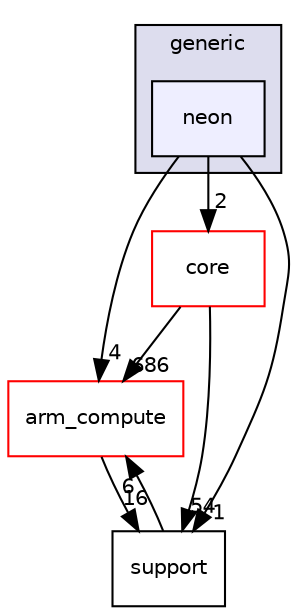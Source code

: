 digraph "src/cpu/kernels/reduction_layer/generic/neon" {
  compound=true
  node [ fontsize="10", fontname="Helvetica"];
  edge [ labelfontsize="10", labelfontname="Helvetica"];
  subgraph clusterdir_31960eccdcf990e2b11ceb95d28fd6a0 {
    graph [ bgcolor="#ddddee", pencolor="black", label="generic" fontname="Helvetica", fontsize="10", URL="dir_31960eccdcf990e2b11ceb95d28fd6a0.xhtml"]
  dir_cf5f5aa7b3cb0fefa87f474e6d9ba533 [shape=box, label="neon", style="filled", fillcolor="#eeeeff", pencolor="black", URL="dir_cf5f5aa7b3cb0fefa87f474e6d9ba533.xhtml"];
  }
  dir_214608ef36d61442cb2b0c1c4e9a7def [shape=box label="arm_compute" fillcolor="white" style="filled" color="red" URL="dir_214608ef36d61442cb2b0c1c4e9a7def.xhtml"];
  dir_aebb8dcc11953d78e620bbef0b9e2183 [shape=box label="core" fillcolor="white" style="filled" color="red" URL="dir_aebb8dcc11953d78e620bbef0b9e2183.xhtml"];
  dir_5815af820a9cc9481f1d0990a0d60286 [shape=box label="support" URL="dir_5815af820a9cc9481f1d0990a0d60286.xhtml"];
  dir_cf5f5aa7b3cb0fefa87f474e6d9ba533->dir_214608ef36d61442cb2b0c1c4e9a7def [headlabel="4", labeldistance=1.5 headhref="dir_000420_000000.xhtml"];
  dir_cf5f5aa7b3cb0fefa87f474e6d9ba533->dir_aebb8dcc11953d78e620bbef0b9e2183 [headlabel="2", labeldistance=1.5 headhref="dir_000420_000017.xhtml"];
  dir_cf5f5aa7b3cb0fefa87f474e6d9ba533->dir_5815af820a9cc9481f1d0990a0d60286 [headlabel="1", labeldistance=1.5 headhref="dir_000420_000031.xhtml"];
  dir_214608ef36d61442cb2b0c1c4e9a7def->dir_5815af820a9cc9481f1d0990a0d60286 [headlabel="16", labeldistance=1.5 headhref="dir_000000_000031.xhtml"];
  dir_aebb8dcc11953d78e620bbef0b9e2183->dir_214608ef36d61442cb2b0c1c4e9a7def [headlabel="686", labeldistance=1.5 headhref="dir_000017_000000.xhtml"];
  dir_aebb8dcc11953d78e620bbef0b9e2183->dir_5815af820a9cc9481f1d0990a0d60286 [headlabel="54", labeldistance=1.5 headhref="dir_000017_000031.xhtml"];
  dir_5815af820a9cc9481f1d0990a0d60286->dir_214608ef36d61442cb2b0c1c4e9a7def [headlabel="6", labeldistance=1.5 headhref="dir_000031_000000.xhtml"];
}
